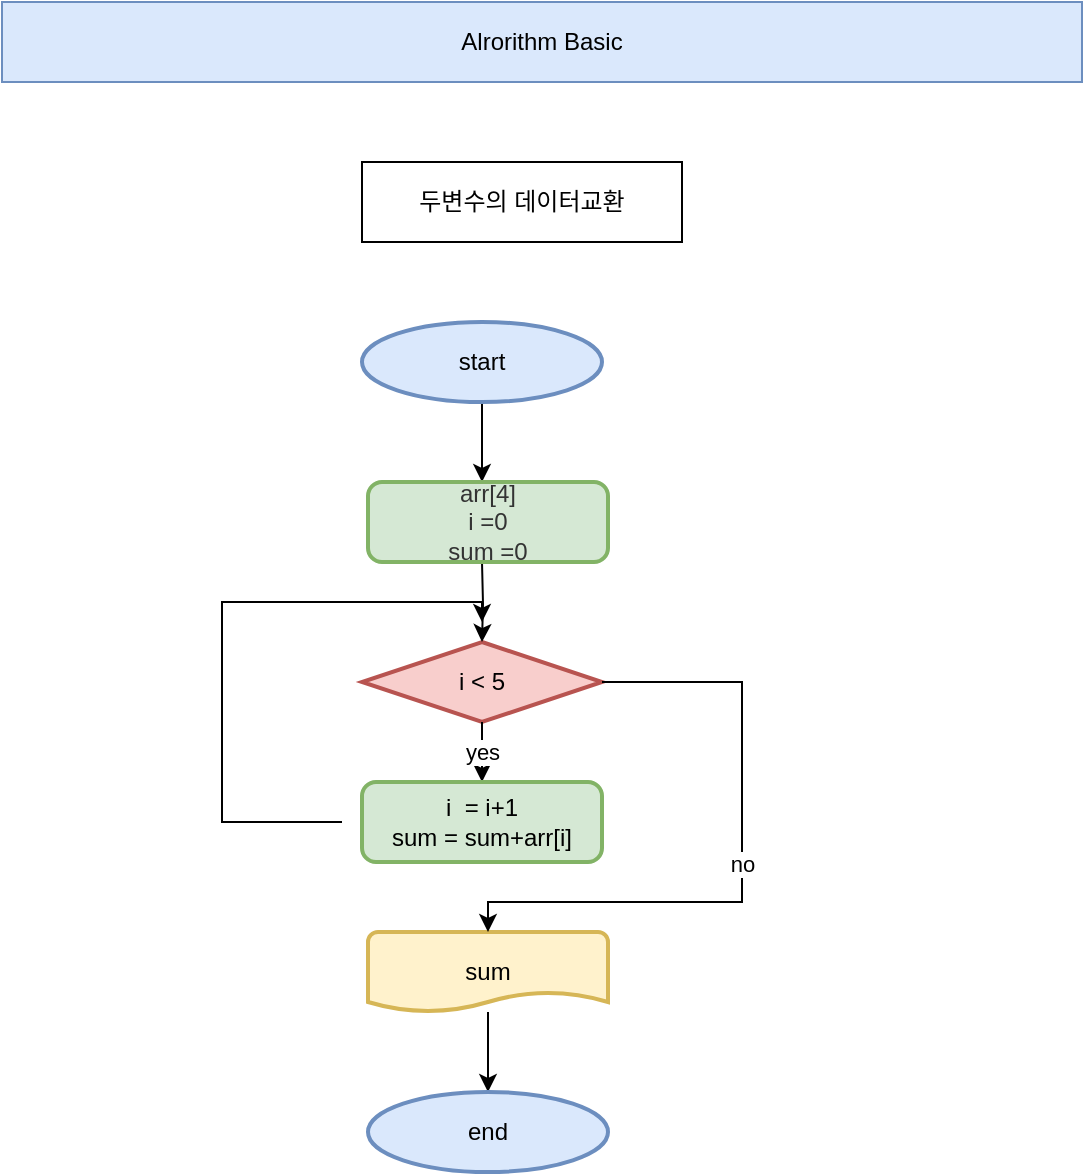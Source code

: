 <mxfile version="20.2.3" type="device"><diagram id="ylgp3RWW-6m9a2_zIu9a" name="페이지-1"><mxGraphModel dx="1422" dy="865" grid="1" gridSize="10" guides="1" tooltips="1" connect="1" arrows="1" fold="1" page="1" pageScale="1" pageWidth="827" pageHeight="1169" math="0" shadow="0"><root><mxCell id="0"/><mxCell id="1" parent="0"/><mxCell id="ixjoC-NrEwfehiWQEUeA-6" value="Alrorithm Basic" style="rounded=0;whiteSpace=wrap;html=1;fillColor=#dae8fc;strokeColor=#6c8ebf;" vertex="1" parent="1"><mxGeometry x="140" y="40" width="540" height="40" as="geometry"/></mxCell><mxCell id="ixjoC-NrEwfehiWQEUeA-9" value="두변수의 데이터교환" style="rounded=0;whiteSpace=wrap;html=1;" vertex="1" parent="1"><mxGeometry x="320" y="120" width="160" height="40" as="geometry"/></mxCell><mxCell id="ixjoC-NrEwfehiWQEUeA-50" value="" style="edgeStyle=orthogonalEdgeStyle;rounded=0;orthogonalLoop=1;jettySize=auto;html=1;" edge="1" parent="1" source="ixjoC-NrEwfehiWQEUeA-31"><mxGeometry relative="1" as="geometry"><mxPoint x="380" y="280" as="targetPoint"/></mxGeometry></mxCell><mxCell id="ixjoC-NrEwfehiWQEUeA-31" value="start" style="strokeWidth=2;html=1;shape=mxgraph.flowchart.start_1;whiteSpace=wrap;fillColor=#dae8fc;strokeColor=#6c8ebf;" vertex="1" parent="1"><mxGeometry x="320" y="200" width="120" height="40" as="geometry"/></mxCell><mxCell id="ixjoC-NrEwfehiWQEUeA-33" value="i &amp;lt; 5" style="strokeWidth=2;html=1;shape=mxgraph.flowchart.decision;whiteSpace=wrap;fillColor=#f8cecc;strokeColor=#b85450;" vertex="1" parent="1"><mxGeometry x="320" y="360" width="120" height="40" as="geometry"/></mxCell><mxCell id="ixjoC-NrEwfehiWQEUeA-36" value="" style="edgeStyle=orthogonalEdgeStyle;rounded=0;orthogonalLoop=1;jettySize=auto;html=1;" edge="1" parent="1" target="ixjoC-NrEwfehiWQEUeA-33"><mxGeometry relative="1" as="geometry"><mxPoint x="380" y="320" as="sourcePoint"/></mxGeometry></mxCell><mxCell id="ixjoC-NrEwfehiWQEUeA-52" value="yes" style="edgeStyle=orthogonalEdgeStyle;rounded=0;orthogonalLoop=1;jettySize=auto;html=1;exitX=0.5;exitY=1;exitDx=0;exitDy=0;exitPerimeter=0;entryX=0.5;entryY=0;entryDx=0;entryDy=0;" edge="1" parent="1" source="ixjoC-NrEwfehiWQEUeA-33" target="ixjoC-NrEwfehiWQEUeA-38"><mxGeometry relative="1" as="geometry"><mxPoint x="480" y="380" as="targetPoint"/></mxGeometry></mxCell><mxCell id="ixjoC-NrEwfehiWQEUeA-62" style="edgeStyle=orthogonalEdgeStyle;rounded=0;orthogonalLoop=1;jettySize=auto;html=1;" edge="1" parent="1"><mxGeometry relative="1" as="geometry"><mxPoint x="380" y="350" as="targetPoint"/><mxPoint x="310" y="450" as="sourcePoint"/><Array as="points"><mxPoint x="250" y="450"/><mxPoint x="250" y="340"/><mxPoint x="380" y="340"/></Array></mxGeometry></mxCell><mxCell id="ixjoC-NrEwfehiWQEUeA-38" value="i&amp;nbsp; = i+1&lt;br&gt;sum = sum+arr[i]" style="rounded=1;whiteSpace=wrap;html=1;absoluteArcSize=1;arcSize=14;strokeWidth=2;fillColor=#d5e8d4;strokeColor=#82b366;" vertex="1" parent="1"><mxGeometry x="320" y="430" width="120" height="40" as="geometry"/></mxCell><mxCell id="ixjoC-NrEwfehiWQEUeA-48" style="edgeStyle=orthogonalEdgeStyle;rounded=0;orthogonalLoop=1;jettySize=auto;html=1;" edge="1" parent="1" source="ixjoC-NrEwfehiWQEUeA-41" target="ixjoC-NrEwfehiWQEUeA-44"><mxGeometry relative="1" as="geometry"/></mxCell><mxCell id="ixjoC-NrEwfehiWQEUeA-41" value="sum" style="strokeWidth=2;html=1;shape=mxgraph.flowchart.document2;whiteSpace=wrap;size=0.25;fillColor=#fff2cc;strokeColor=#d6b656;" vertex="1" parent="1"><mxGeometry x="323" y="505" width="120" height="40" as="geometry"/></mxCell><mxCell id="ixjoC-NrEwfehiWQEUeA-44" value="end" style="strokeWidth=2;html=1;shape=mxgraph.flowchart.start_1;whiteSpace=wrap;fillColor=#dae8fc;strokeColor=#6c8ebf;" vertex="1" parent="1"><mxGeometry x="323" y="585" width="120" height="40" as="geometry"/></mxCell><mxCell id="ixjoC-NrEwfehiWQEUeA-61" value="no" style="edgeStyle=orthogonalEdgeStyle;rounded=0;orthogonalLoop=1;jettySize=auto;html=1;entryX=0.5;entryY=0;entryDx=0;entryDy=0;entryPerimeter=0;exitX=1;exitY=0.5;exitDx=0;exitDy=0;exitPerimeter=0;" edge="1" parent="1" source="ixjoC-NrEwfehiWQEUeA-33" target="ixjoC-NrEwfehiWQEUeA-41"><mxGeometry relative="1" as="geometry"><Array as="points"><mxPoint x="510" y="380"/><mxPoint x="510" y="490"/></Array></mxGeometry></mxCell><mxCell id="ixjoC-NrEwfehiWQEUeA-55" value="&lt;span style=&quot;color: rgb(51, 51, 51);&quot;&gt;arr[4]&lt;/span&gt;&lt;br style=&quot;color: rgb(51, 51, 51);&quot;&gt;&lt;span style=&quot;color: rgb(51, 51, 51);&quot;&gt;i =0&lt;/span&gt;&lt;br style=&quot;color: rgb(51, 51, 51);&quot;&gt;&lt;span style=&quot;color: rgb(51, 51, 51);&quot;&gt;sum =0&lt;/span&gt;" style="rounded=1;whiteSpace=wrap;html=1;absoluteArcSize=1;arcSize=14;strokeWidth=2;fillColor=#d5e8d4;strokeColor=#82b366;" vertex="1" parent="1"><mxGeometry x="323" y="280" width="120" height="40" as="geometry"/></mxCell></root></mxGraphModel></diagram></mxfile>